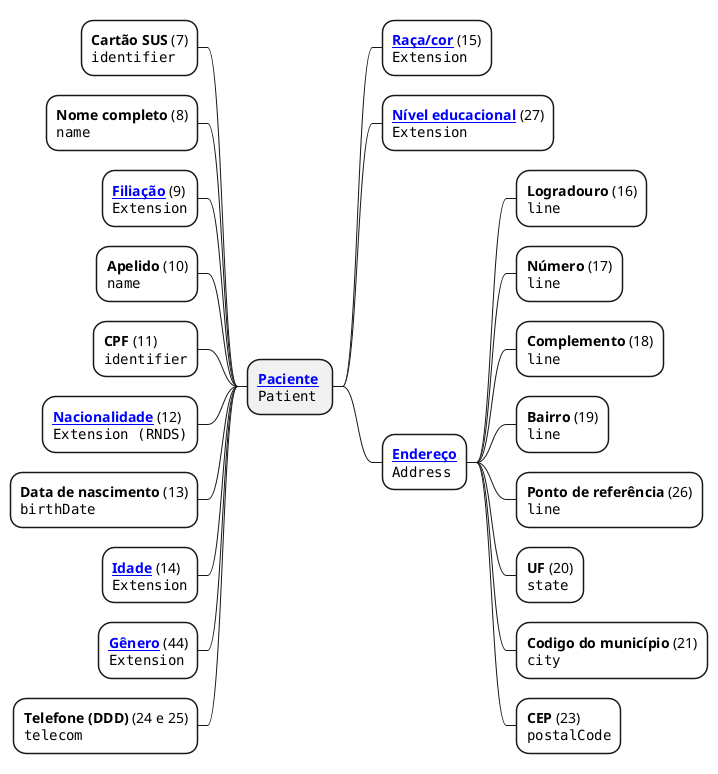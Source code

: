 @startmindmap paciente

+ **[[StructureDefinition-paciente.html Paciente]] **\n""Patient""
--[#White] **Cartão SUS** (7)\n""identifier""
--[#White] **Nome completo** (8)\n""name""
--[#White] **[[StructureDefinition-filiacao.html Filiação]]** (9)\n""Extension""
--[#White] **Apelido** (10)\n""name""
--[#White] **CPF** (11)\n""identifier""
--[#White] **[[https://simplifier.net/redenacionaldedadosemsaude/brnacionalidade Nacionalidade]]** (12)\n""Extension (RNDS)""
--[#White] **Data de nascimento** (13)\n""birthDate""
--[#White] **[[StructureDefinition-idade.html Idade]]** (14)\n""Extension""
--[#White] **[[StructureDefinition-extension-genero.html Gênero]]** (44)\n""Extension""
--[#White] **Telefone (DDD)** (24 e 25)\n""telecom""
++[#White] **[[StructureDefinition-raca-etnia.html Raça/cor]]** (15)\n""Extension""
++[#White] **[[StructureDefinition-nivel-educacional.html Nível educacional]]** (27)\n""Extension""
++[#White] **[[StructureDefinition-endereco.html Endereço]]**\n""Address""
+++[#White] **Logradouro** (16)\n""line""
+++[#White] **Número** (17)\n""line""
+++[#White] **Complemento** (18)\n""line""
+++[#White] **Bairro** (19)\n""line""
+++[#White] **Ponto de referência** (26)\n""line""
+++[#White] **UF** (20)\n""state""
+++[#White] **Codigo do município** (21)\n""city""
+++[#White] **CEP** (23)\n""postalCode""


@enduml